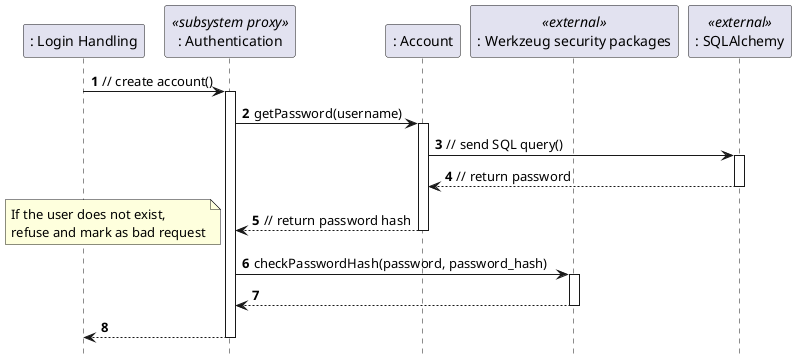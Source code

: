 @startuml

autoactivate on
autonumber
hide footbox

participant ": Login Handling" as handler
participant ": Authentication" as auth <<subsystem proxy>>
participant ": Account" as acc
participant ": Werkzeug security packages" as werkzeug <<external>>
participant ": SQLAlchemy" as orm <<external>>

handler -> auth : // create account()
auth -> acc : getPassword(username)
acc -> orm : // send SQL query()
orm --> acc : // return password
acc --> auth : // return password hash
note left
    If the user does not exist,
    refuse and mark as bad request
end note
auth -> werkzeug : checkPasswordHash(password, password_hash)
werkzeug --> auth
auth --> handler

@enduml

